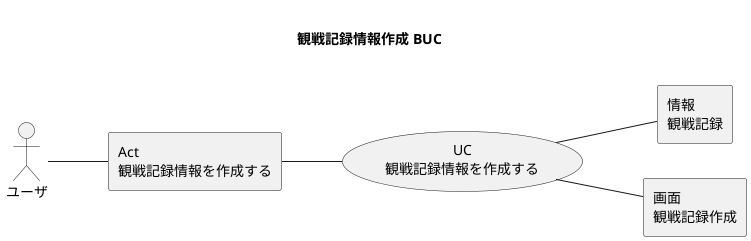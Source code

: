 @startuml
skinparam backgroundColor transparent
title  \n観戦記録情報作成 BUC\n 

rectangle "情報\n観戦記録" as infoRecord
rectangle "画面\n観戦記録作成" as viewCreate

rectangle "Act\n観戦記録情報を作成する" as actCreate

left to right direction

:ユーザ: -- actCreate

"UC\n観戦記録情報を作成する" as (ucRecordCreate)

actCreate -- ucRecordCreate
ucRecordCreate -- infoRecord
ucRecordCreate -- viewCreate

@enduml